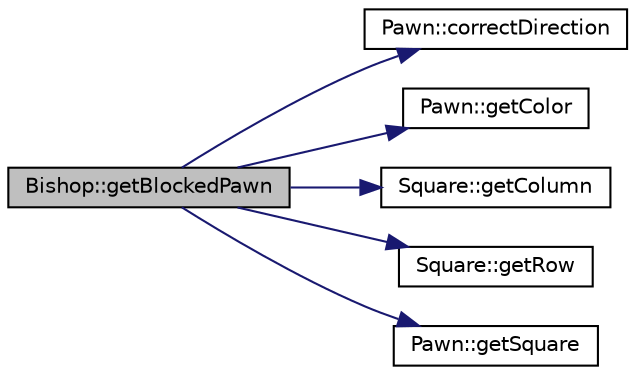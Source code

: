digraph "Bishop::getBlockedPawn"
{
 // LATEX_PDF_SIZE
  bgcolor="transparent";
  edge [fontname="Helvetica",fontsize="10",labelfontname="Helvetica",labelfontsize="10"];
  node [fontname="Helvetica",fontsize="10",shape=record];
  rankdir="LR";
  Node1 [label="Bishop::getBlockedPawn",height=0.2,width=0.4,color="black", fillcolor="grey75", style="filled", fontcolor="black",tooltip=" "];
  Node1 -> Node2 [color="midnightblue",fontsize="10",style="solid",fontname="Helvetica"];
  Node2 [label="Pawn::correctDirection",height=0.2,width=0.4,color="black",URL="$de/dff/classPawn.html#aa8b652277db0c52e930b5e50718da96b",tooltip=" "];
  Node1 -> Node3 [color="midnightblue",fontsize="10",style="solid",fontname="Helvetica"];
  Node3 [label="Pawn::getColor",height=0.2,width=0.4,color="black",URL="$de/dff/classPawn.html#a1d20441a964b5c43ec27a0bafcda56dd",tooltip=" "];
  Node1 -> Node4 [color="midnightblue",fontsize="10",style="solid",fontname="Helvetica"];
  Node4 [label="Square::getColumn",height=0.2,width=0.4,color="black",URL="$d3/d72/classSquare.html#ab40f208fe44bfac6d38c000ae30baacb",tooltip=" "];
  Node1 -> Node5 [color="midnightblue",fontsize="10",style="solid",fontname="Helvetica"];
  Node5 [label="Square::getRow",height=0.2,width=0.4,color="black",URL="$d3/d72/classSquare.html#af4307f89fb7470caf2c74171cc165dce",tooltip=" "];
  Node1 -> Node6 [color="midnightblue",fontsize="10",style="solid",fontname="Helvetica"];
  Node6 [label="Pawn::getSquare",height=0.2,width=0.4,color="black",URL="$de/dff/classPawn.html#aeb5d6f6e869e8b9c08e43d27670aef6e",tooltip=" "];
}
